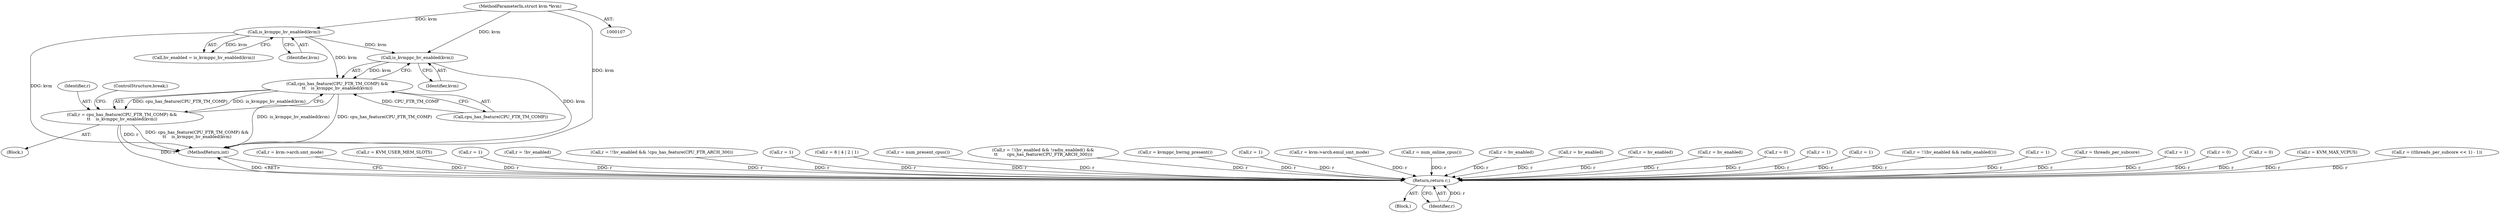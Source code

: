 digraph "1_linux_ac64115a66c18c01745bbd3c47a36b124e5fd8c0@del" {
"1000343" [label="(Call,is_kvmppc_hv_enabled(kvm))"];
"1000124" [label="(Call,is_kvmppc_hv_enabled(kvm))"];
"1000108" [label="(MethodParameterIn,struct kvm *kvm)"];
"1000340" [label="(Call,cpu_has_feature(CPU_FTR_TM_COMP) &&\n\t\t    is_kvmppc_hv_enabled(kvm))"];
"1000338" [label="(Call,r = cpu_has_feature(CPU_FTR_TM_COMP) &&\n\t\t    is_kvmppc_hv_enabled(kvm))"];
"1000351" [label="(Return,return r;)"];
"1000351" [label="(Return,return r;)"];
"1000340" [label="(Call,cpu_has_feature(CPU_FTR_TM_COMP) &&\n\t\t    is_kvmppc_hv_enabled(kvm))"];
"1000197" [label="(Call,r = kvm->arch.smt_mode)"];
"1000302" [label="(Call,r = KVM_USER_MEM_SLOTS)"];
"1000220" [label="(Call,r = 1)"];
"1000122" [label="(Call,hv_enabled = is_kvmppc_hv_enabled(kvm))"];
"1000148" [label="(Call,r = !hv_enabled)"];
"1000322" [label="(Call,r = !!hv_enabled && !cpu_has_feature(CPU_FTR_ARCH_300))"];
"1000312" [label="(Call,r = 1)"];
"1000238" [label="(Call,r = 8 | 4 | 2 | 1)"];
"1000293" [label="(Call,r = num_present_cpus())"];
"1000268" [label="(Call,r = !!(hv_enabled && !radix_enabled() &&\n\t\t       cpu_has_feature(CPU_FTR_ARCH_300)))"];
"1000254" [label="(Call,r = kvmppc_hwrng_present())"];
"1000341" [label="(Call,cpu_has_feature(CPU_FTR_TM_COMP))"];
"1000165" [label="(Call,r = 1)"];
"1000189" [label="(Call,r = kvm->arch.emul_smt_mode)"];
"1000297" [label="(Call,r = num_online_cpus())"];
"1000338" [label="(Call,r = cpu_has_feature(CPU_FTR_TM_COMP) &&\n\t\t    is_kvmppc_hv_enabled(kvm))"];
"1000343" [label="(Call,is_kvmppc_hv_enabled(kvm))"];
"1000110" [label="(Block,)"];
"1000286" [label="(Call,r = hv_enabled)"];
"1000339" [label="(Identifier,r)"];
"1000281" [label="(Call,r = hv_enabled)"];
"1000170" [label="(Call,r = hv_enabled)"];
"1000333" [label="(Call,r = hv_enabled)"];
"1000249" [label="(Call,r = 0)"];
"1000317" [label="(Call,r = 1)"];
"1000140" [label="(Call,r = 1)"];
"1000352" [label="(Identifier,r)"];
"1000259" [label="(Call,r = !!(hv_enabled && radix_enabled()))"];
"1000108" [label="(MethodParameterIn,struct kvm *kvm)"];
"1000125" [label="(Identifier,kvm)"];
"1000124" [label="(Call,is_kvmppc_hv_enabled(kvm))"];
"1000211" [label="(Call,r = 1)"];
"1000128" [label="(Block,)"];
"1000215" [label="(Call,r = threads_per_subcore)"];
"1000154" [label="(Call,r = 1)"];
"1000175" [label="(Call,r = 0)"];
"1000344" [label="(Identifier,kvm)"];
"1000353" [label="(MethodReturn,int)"];
"1000345" [label="(ControlStructure,break;)"];
"1000347" [label="(Call,r = 0)"];
"1000307" [label="(Call,r = KVM_MAX_VCPUS)"];
"1000230" [label="(Call,r = ((threads_per_subcore << 1) - 1))"];
"1000343" -> "1000340"  [label="AST: "];
"1000343" -> "1000344"  [label="CFG: "];
"1000344" -> "1000343"  [label="AST: "];
"1000340" -> "1000343"  [label="CFG: "];
"1000343" -> "1000353"  [label="DDG: kvm"];
"1000343" -> "1000340"  [label="DDG: kvm"];
"1000124" -> "1000343"  [label="DDG: kvm"];
"1000108" -> "1000343"  [label="DDG: kvm"];
"1000124" -> "1000122"  [label="AST: "];
"1000124" -> "1000125"  [label="CFG: "];
"1000125" -> "1000124"  [label="AST: "];
"1000122" -> "1000124"  [label="CFG: "];
"1000124" -> "1000353"  [label="DDG: kvm"];
"1000124" -> "1000122"  [label="DDG: kvm"];
"1000108" -> "1000124"  [label="DDG: kvm"];
"1000124" -> "1000340"  [label="DDG: kvm"];
"1000108" -> "1000107"  [label="AST: "];
"1000108" -> "1000353"  [label="DDG: kvm"];
"1000340" -> "1000338"  [label="AST: "];
"1000340" -> "1000341"  [label="CFG: "];
"1000341" -> "1000340"  [label="AST: "];
"1000338" -> "1000340"  [label="CFG: "];
"1000340" -> "1000353"  [label="DDG: is_kvmppc_hv_enabled(kvm)"];
"1000340" -> "1000353"  [label="DDG: cpu_has_feature(CPU_FTR_TM_COMP)"];
"1000340" -> "1000338"  [label="DDG: cpu_has_feature(CPU_FTR_TM_COMP)"];
"1000340" -> "1000338"  [label="DDG: is_kvmppc_hv_enabled(kvm)"];
"1000341" -> "1000340"  [label="DDG: CPU_FTR_TM_COMP"];
"1000338" -> "1000128"  [label="AST: "];
"1000339" -> "1000338"  [label="AST: "];
"1000345" -> "1000338"  [label="CFG: "];
"1000338" -> "1000353"  [label="DDG: r"];
"1000338" -> "1000353"  [label="DDG: cpu_has_feature(CPU_FTR_TM_COMP) &&\n\t\t    is_kvmppc_hv_enabled(kvm)"];
"1000338" -> "1000351"  [label="DDG: r"];
"1000351" -> "1000110"  [label="AST: "];
"1000351" -> "1000352"  [label="CFG: "];
"1000352" -> "1000351"  [label="AST: "];
"1000353" -> "1000351"  [label="CFG: "];
"1000351" -> "1000353"  [label="DDG: <RET>"];
"1000352" -> "1000351"  [label="DDG: r"];
"1000220" -> "1000351"  [label="DDG: r"];
"1000281" -> "1000351"  [label="DDG: r"];
"1000312" -> "1000351"  [label="DDG: r"];
"1000140" -> "1000351"  [label="DDG: r"];
"1000230" -> "1000351"  [label="DDG: r"];
"1000211" -> "1000351"  [label="DDG: r"];
"1000170" -> "1000351"  [label="DDG: r"];
"1000322" -> "1000351"  [label="DDG: r"];
"1000249" -> "1000351"  [label="DDG: r"];
"1000307" -> "1000351"  [label="DDG: r"];
"1000197" -> "1000351"  [label="DDG: r"];
"1000333" -> "1000351"  [label="DDG: r"];
"1000259" -> "1000351"  [label="DDG: r"];
"1000297" -> "1000351"  [label="DDG: r"];
"1000293" -> "1000351"  [label="DDG: r"];
"1000238" -> "1000351"  [label="DDG: r"];
"1000189" -> "1000351"  [label="DDG: r"];
"1000317" -> "1000351"  [label="DDG: r"];
"1000215" -> "1000351"  [label="DDG: r"];
"1000286" -> "1000351"  [label="DDG: r"];
"1000254" -> "1000351"  [label="DDG: r"];
"1000302" -> "1000351"  [label="DDG: r"];
"1000268" -> "1000351"  [label="DDG: r"];
"1000165" -> "1000351"  [label="DDG: r"];
"1000154" -> "1000351"  [label="DDG: r"];
"1000347" -> "1000351"  [label="DDG: r"];
"1000148" -> "1000351"  [label="DDG: r"];
"1000175" -> "1000351"  [label="DDG: r"];
}
